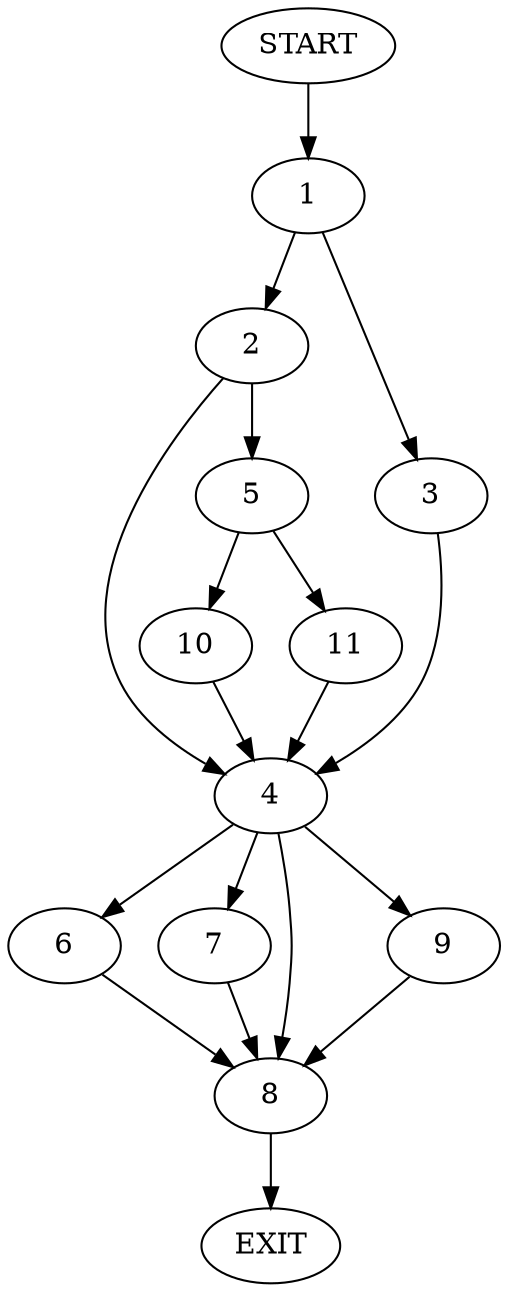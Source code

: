 digraph {
0 [label="START"]
12 [label="EXIT"]
0 -> 1
1 -> 2
1 -> 3
3 -> 4
2 -> 5
2 -> 4
4 -> 6
4 -> 7
4 -> 8
4 -> 9
5 -> 10
5 -> 11
10 -> 4
11 -> 4
8 -> 12
9 -> 8
6 -> 8
7 -> 8
}
